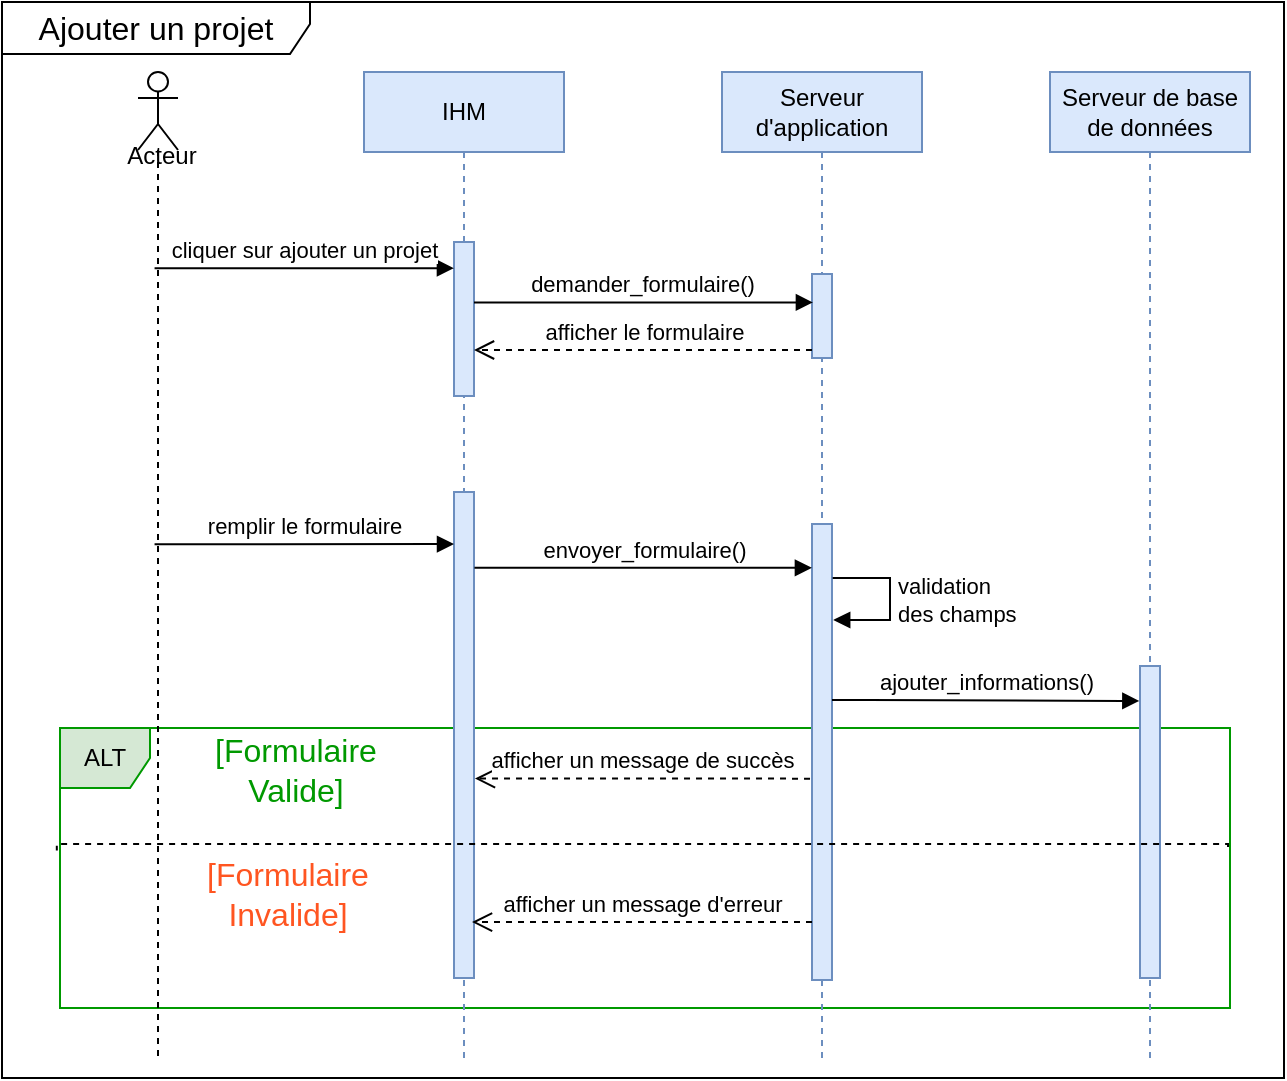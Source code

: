 <mxfile version="17.1.3" type="github">
  <diagram id="AyhBUSCjqHSWrEC1XcgD" name="Page-1">
    <mxGraphModel dx="915" dy="469" grid="0" gridSize="10" guides="1" tooltips="1" connect="1" arrows="1" fold="1" page="1" pageScale="1" pageWidth="827" pageHeight="1169" math="0" shadow="0">
      <root>
        <mxCell id="0" />
        <mxCell id="1" parent="0" />
        <mxCell id="Q8M-9PWr-8_WYGchIMJM-65" value="Ajouter un projet" style="shape=umlFrame;whiteSpace=wrap;html=1;fontSize=16;width=154;height=26;" parent="1" vertex="1">
          <mxGeometry x="134" y="67" width="641" height="538" as="geometry" />
        </mxCell>
        <mxCell id="Q8M-9PWr-8_WYGchIMJM-57" value="" style="group" parent="1" vertex="1" connectable="0">
          <mxGeometry x="163" y="430" width="585" height="140" as="geometry" />
        </mxCell>
        <mxCell id="Q8M-9PWr-8_WYGchIMJM-38" value="ALT" style="shape=umlFrame;whiteSpace=wrap;html=1;fillColor=#d5e8d4;strokeColor=#009900;width=45;height=30;" parent="Q8M-9PWr-8_WYGchIMJM-57" vertex="1">
          <mxGeometry width="585" height="140" as="geometry" />
        </mxCell>
        <mxCell id="Q8M-9PWr-8_WYGchIMJM-41" value="[Formulaire Valide]" style="text;html=1;strokeColor=none;fillColor=none;align=center;verticalAlign=middle;whiteSpace=wrap;rounded=0;fontSize=16;fontColor=#009900;" parent="Q8M-9PWr-8_WYGchIMJM-57" vertex="1">
          <mxGeometry x="88" y="14.824" width="60" height="12.104" as="geometry" />
        </mxCell>
        <mxCell id="Q8M-9PWr-8_WYGchIMJM-3" value="" style="shape=umlLifeline;participant=umlActor;perimeter=lifelinePerimeter;whiteSpace=wrap;html=1;container=1;collapsible=0;recursiveResize=0;verticalAlign=top;spacingTop=36;outlineConnect=0;size=39;" parent="1" vertex="1">
          <mxGeometry x="202" y="102" width="20" height="492" as="geometry" />
        </mxCell>
        <mxCell id="Q8M-9PWr-8_WYGchIMJM-5" value="IHM" style="shape=umlLifeline;perimeter=lifelinePerimeter;whiteSpace=wrap;html=1;container=1;collapsible=0;recursiveResize=0;outlineConnect=0;fillColor=#dae8fc;strokeColor=#6c8ebf;" parent="1" vertex="1">
          <mxGeometry x="315" y="102" width="100" height="496" as="geometry" />
        </mxCell>
        <mxCell id="Q8M-9PWr-8_WYGchIMJM-20" value="" style="html=1;points=[];perimeter=orthogonalPerimeter;fillColor=#dae8fc;strokeColor=#6c8ebf;" parent="Q8M-9PWr-8_WYGchIMJM-5" vertex="1">
          <mxGeometry x="45" y="85" width="10" height="77" as="geometry" />
        </mxCell>
        <mxCell id="Q8M-9PWr-8_WYGchIMJM-26" value="" style="html=1;points=[];perimeter=orthogonalPerimeter;fillColor=#dae8fc;strokeColor=#6c8ebf;" parent="Q8M-9PWr-8_WYGchIMJM-5" vertex="1">
          <mxGeometry x="45" y="210" width="10" height="243" as="geometry" />
        </mxCell>
        <mxCell id="Q8M-9PWr-8_WYGchIMJM-25" value="remplir le formulaire" style="html=1;verticalAlign=bottom;endArrow=block;rounded=0;edgeStyle=orthogonalEdgeStyle;" parent="Q8M-9PWr-8_WYGchIMJM-5" edge="1">
          <mxGeometry relative="1" as="geometry">
            <mxPoint x="-104.722" y="236.111" as="sourcePoint" />
            <mxPoint x="45" y="236" as="targetPoint" />
            <Array as="points">
              <mxPoint x="-49" y="236" />
              <mxPoint x="-49" y="236" />
            </Array>
          </mxGeometry>
        </mxCell>
        <mxCell id="Q8M-9PWr-8_WYGchIMJM-12" value="Serveur de base de données" style="shape=umlLifeline;perimeter=lifelinePerimeter;whiteSpace=wrap;html=1;container=1;collapsible=0;recursiveResize=0;outlineConnect=0;fillColor=#dae8fc;strokeColor=#6c8ebf;" parent="1" vertex="1">
          <mxGeometry x="658" y="102" width="100" height="494" as="geometry" />
        </mxCell>
        <mxCell id="Q8M-9PWr-8_WYGchIMJM-32" value="" style="html=1;points=[];perimeter=orthogonalPerimeter;fillColor=#dae8fc;strokeColor=#6c8ebf;" parent="Q8M-9PWr-8_WYGchIMJM-12" vertex="1">
          <mxGeometry x="45" y="297" width="10" height="156" as="geometry" />
        </mxCell>
        <mxCell id="Q8M-9PWr-8_WYGchIMJM-13" value="Serveur d&#39;application" style="shape=umlLifeline;perimeter=lifelinePerimeter;whiteSpace=wrap;html=1;container=1;collapsible=0;recursiveResize=0;outlineConnect=0;fillColor=#dae8fc;strokeColor=#6c8ebf;" parent="1" vertex="1">
          <mxGeometry x="494" y="102" width="100" height="494" as="geometry" />
        </mxCell>
        <mxCell id="Q8M-9PWr-8_WYGchIMJM-23" value="" style="html=1;points=[];perimeter=orthogonalPerimeter;fillColor=#dae8fc;strokeColor=#6c8ebf;" parent="Q8M-9PWr-8_WYGchIMJM-13" vertex="1">
          <mxGeometry x="45" y="101" width="10" height="42" as="geometry" />
        </mxCell>
        <mxCell id="Q8M-9PWr-8_WYGchIMJM-30" value="" style="html=1;points=[];perimeter=orthogonalPerimeter;fillColor=#dae8fc;strokeColor=#6c8ebf;" parent="Q8M-9PWr-8_WYGchIMJM-13" vertex="1">
          <mxGeometry x="45" y="226" width="10" height="228" as="geometry" />
        </mxCell>
        <mxCell id="Q8M-9PWr-8_WYGchIMJM-31" value="validation&lt;br&gt;des champs" style="edgeStyle=orthogonalEdgeStyle;html=1;align=left;spacingLeft=2;endArrow=block;rounded=0;exitX=1.034;exitY=0.02;exitDx=0;exitDy=0;exitPerimeter=0;entryX=1.055;entryY=0.088;entryDx=0;entryDy=0;entryPerimeter=0;" parent="Q8M-9PWr-8_WYGchIMJM-13" edge="1">
          <mxGeometry relative="1" as="geometry">
            <mxPoint x="55.34" y="253.02" as="sourcePoint" />
            <Array as="points">
              <mxPoint x="84" y="253" />
              <mxPoint x="84" y="274" />
              <mxPoint x="56" y="274" />
            </Array>
            <mxPoint x="55.55" y="273.488" as="targetPoint" />
          </mxGeometry>
        </mxCell>
        <mxCell id="Q8M-9PWr-8_WYGchIMJM-21" value="cliquer sur ajouter un projet" style="html=1;verticalAlign=bottom;endArrow=block;entryX=-0.004;entryY=0.17;rounded=0;edgeStyle=orthogonalEdgeStyle;entryDx=0;entryDy=0;entryPerimeter=0;" parent="1" target="Q8M-9PWr-8_WYGchIMJM-20" edge="1">
          <mxGeometry relative="1" as="geometry">
            <mxPoint x="210.278" y="200.111" as="sourcePoint" />
            <Array as="points">
              <mxPoint x="241" y="200" />
              <mxPoint x="241" y="200" />
            </Array>
          </mxGeometry>
        </mxCell>
        <mxCell id="Q8M-9PWr-8_WYGchIMJM-22" value="afficher le formulaire" style="html=1;verticalAlign=bottom;endArrow=open;dashed=1;endSize=8;rounded=0;edgeStyle=orthogonalEdgeStyle;" parent="1" source="Q8M-9PWr-8_WYGchIMJM-23" target="Q8M-9PWr-8_WYGchIMJM-20" edge="1">
          <mxGeometry relative="1" as="geometry">
            <mxPoint x="272" y="311" as="targetPoint" />
            <Array as="points">
              <mxPoint x="494" y="241" />
              <mxPoint x="494" y="241" />
            </Array>
          </mxGeometry>
        </mxCell>
        <mxCell id="Q8M-9PWr-8_WYGchIMJM-24" value="demander_formulaire()" style="html=1;verticalAlign=bottom;endArrow=block;rounded=0;entryX=0.045;entryY=0.339;entryDx=0;entryDy=0;entryPerimeter=0;edgeStyle=orthogonalEdgeStyle;" parent="1" source="Q8M-9PWr-8_WYGchIMJM-20" target="Q8M-9PWr-8_WYGchIMJM-23" edge="1">
          <mxGeometry width="80" relative="1" as="geometry">
            <mxPoint x="362.0" y="146" as="sourcePoint" />
            <mxPoint x="533.92" y="145.517" as="targetPoint" />
            <Array as="points">
              <mxPoint x="438" y="218" />
            </Array>
          </mxGeometry>
        </mxCell>
        <mxCell id="Q8M-9PWr-8_WYGchIMJM-29" value="envoyer_formulaire()" style="html=1;verticalAlign=bottom;endArrow=block;rounded=0;entryX=-0.005;entryY=0.096;entryDx=0;entryDy=0;entryPerimeter=0;edgeStyle=orthogonalEdgeStyle;exitX=1.022;exitY=0.156;exitDx=0;exitDy=0;exitPerimeter=0;" parent="1" source="Q8M-9PWr-8_WYGchIMJM-26" target="Q8M-9PWr-8_WYGchIMJM-30" edge="1">
          <mxGeometry width="80" relative="1" as="geometry">
            <mxPoint x="352" y="350.09" as="sourcePoint" />
            <mxPoint x="525.17" y="350.002" as="targetPoint" />
            <Array as="points" />
          </mxGeometry>
        </mxCell>
        <mxCell id="Q8M-9PWr-8_WYGchIMJM-33" value="ajouter_informations()" style="html=1;verticalAlign=bottom;endArrow=block;rounded=0;edgeStyle=orthogonalEdgeStyle;entryX=-0.034;entryY=0.112;entryDx=0;entryDy=0;entryPerimeter=0;" parent="1" target="Q8M-9PWr-8_WYGchIMJM-32" edge="1">
          <mxGeometry width="80" relative="1" as="geometry">
            <mxPoint x="549" y="416" as="sourcePoint" />
            <mxPoint x="693" y="416" as="targetPoint" />
            <Array as="points">
              <mxPoint x="567" y="416" />
            </Array>
          </mxGeometry>
        </mxCell>
        <mxCell id="Q8M-9PWr-8_WYGchIMJM-36" value="afficher un message de succès" style="html=1;verticalAlign=bottom;endArrow=open;dashed=1;endSize=8;rounded=0;edgeStyle=orthogonalEdgeStyle;exitX=-0.099;exitY=0.497;exitDx=0;exitDy=0;exitPerimeter=0;entryX=1.048;entryY=0.532;entryDx=0;entryDy=0;entryPerimeter=0;" parent="1" edge="1">
          <mxGeometry relative="1" as="geometry">
            <mxPoint x="370.48" y="455.276" as="targetPoint" />
            <mxPoint x="538.01" y="455.316" as="sourcePoint" />
            <Array as="points" />
          </mxGeometry>
        </mxCell>
        <mxCell id="Q8M-9PWr-8_WYGchIMJM-37" value="afficher un message d&#39;erreur" style="html=1;verticalAlign=bottom;endArrow=open;dashed=1;endSize=8;rounded=0;edgeStyle=orthogonalEdgeStyle;" parent="1" edge="1">
          <mxGeometry relative="1" as="geometry">
            <mxPoint x="369" y="527.03" as="targetPoint" />
            <mxPoint x="539" y="527" as="sourcePoint" />
            <Array as="points">
              <mxPoint x="511" y="527.03" />
              <mxPoint x="511" y="527.03" />
            </Array>
          </mxGeometry>
        </mxCell>
        <mxCell id="Q8M-9PWr-8_WYGchIMJM-39" value="" style="html=1;verticalAlign=bottom;endArrow=none;dashed=1;endSize=8;rounded=0;entryX=-0.001;entryY=0.704;entryDx=0;entryDy=0;entryPerimeter=0;exitX=1;exitY=0.699;exitDx=0;exitDy=0;exitPerimeter=0;edgeStyle=orthogonalEdgeStyle;endFill=0;" parent="1" edge="1">
          <mxGeometry relative="1" as="geometry">
            <mxPoint x="161.415" y="491.288" as="targetPoint" />
            <mxPoint x="747" y="489.553" as="sourcePoint" />
            <Array as="points">
              <mxPoint x="747" y="488" />
              <mxPoint x="161" y="488" />
            </Array>
          </mxGeometry>
        </mxCell>
        <mxCell id="Q8M-9PWr-8_WYGchIMJM-42" value="[Formulaire Invalide]" style="text;html=1;strokeColor=none;fillColor=none;align=center;verticalAlign=middle;whiteSpace=wrap;rounded=0;fontSize=16;fontColor=#FF5521;" parent="1" vertex="1">
          <mxGeometry x="247" y="498" width="60" height="30" as="geometry" />
        </mxCell>
        <mxCell id="cpr6zbRxoQJlLv0Bef44-1" value="Acteur" style="text;html=1;strokeColor=none;fillColor=none;align=center;verticalAlign=middle;whiteSpace=wrap;rounded=0;" vertex="1" parent="1">
          <mxGeometry x="184" y="129" width="60" height="30" as="geometry" />
        </mxCell>
      </root>
    </mxGraphModel>
  </diagram>
</mxfile>
